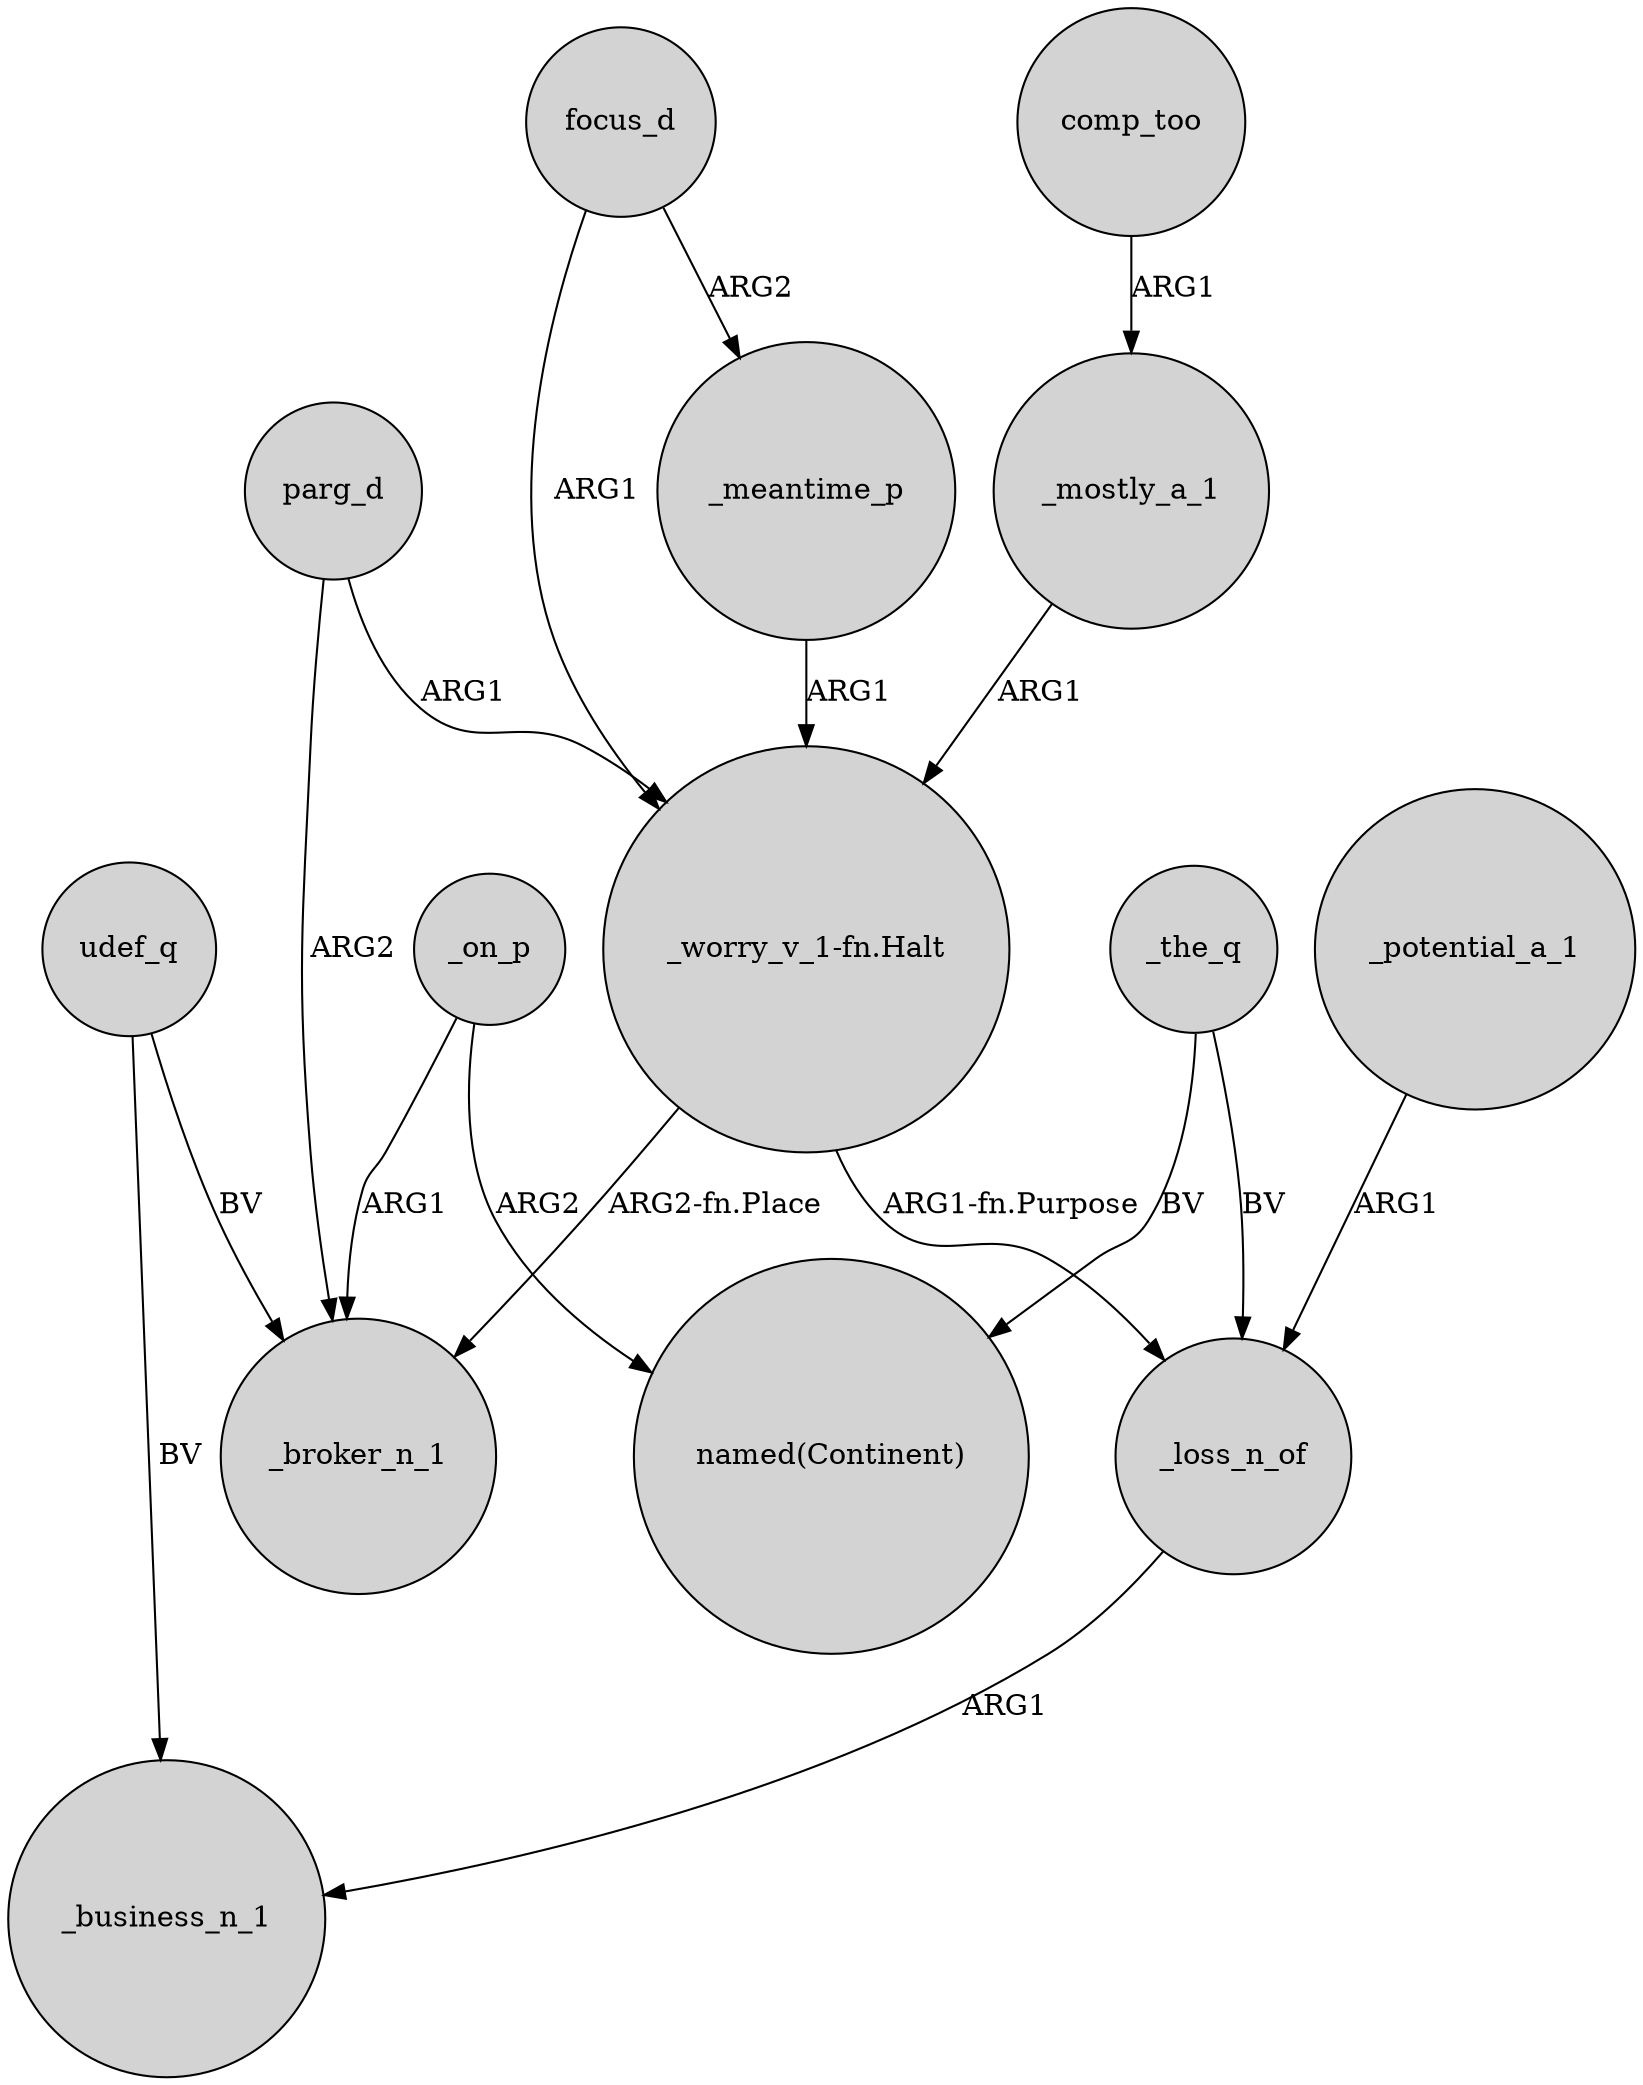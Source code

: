 digraph {
	node [shape=circle style=filled]
	_on_p -> _broker_n_1 [label=ARG1]
	parg_d -> "_worry_v_1-fn.Halt" [label=ARG1]
	_potential_a_1 -> _loss_n_of [label=ARG1]
	focus_d -> "_worry_v_1-fn.Halt" [label=ARG1]
	_meantime_p -> "_worry_v_1-fn.Halt" [label=ARG1]
	"_worry_v_1-fn.Halt" -> _loss_n_of [label="ARG1-fn.Purpose"]
	_loss_n_of -> _business_n_1 [label=ARG1]
	_the_q -> "named(Continent)" [label=BV]
	udef_q -> _business_n_1 [label=BV]
	udef_q -> _broker_n_1 [label=BV]
	parg_d -> _broker_n_1 [label=ARG2]
	focus_d -> _meantime_p [label=ARG2]
	"_worry_v_1-fn.Halt" -> _broker_n_1 [label="ARG2-fn.Place"]
	_on_p -> "named(Continent)" [label=ARG2]
	comp_too -> _mostly_a_1 [label=ARG1]
	_the_q -> _loss_n_of [label=BV]
	_mostly_a_1 -> "_worry_v_1-fn.Halt" [label=ARG1]
}
